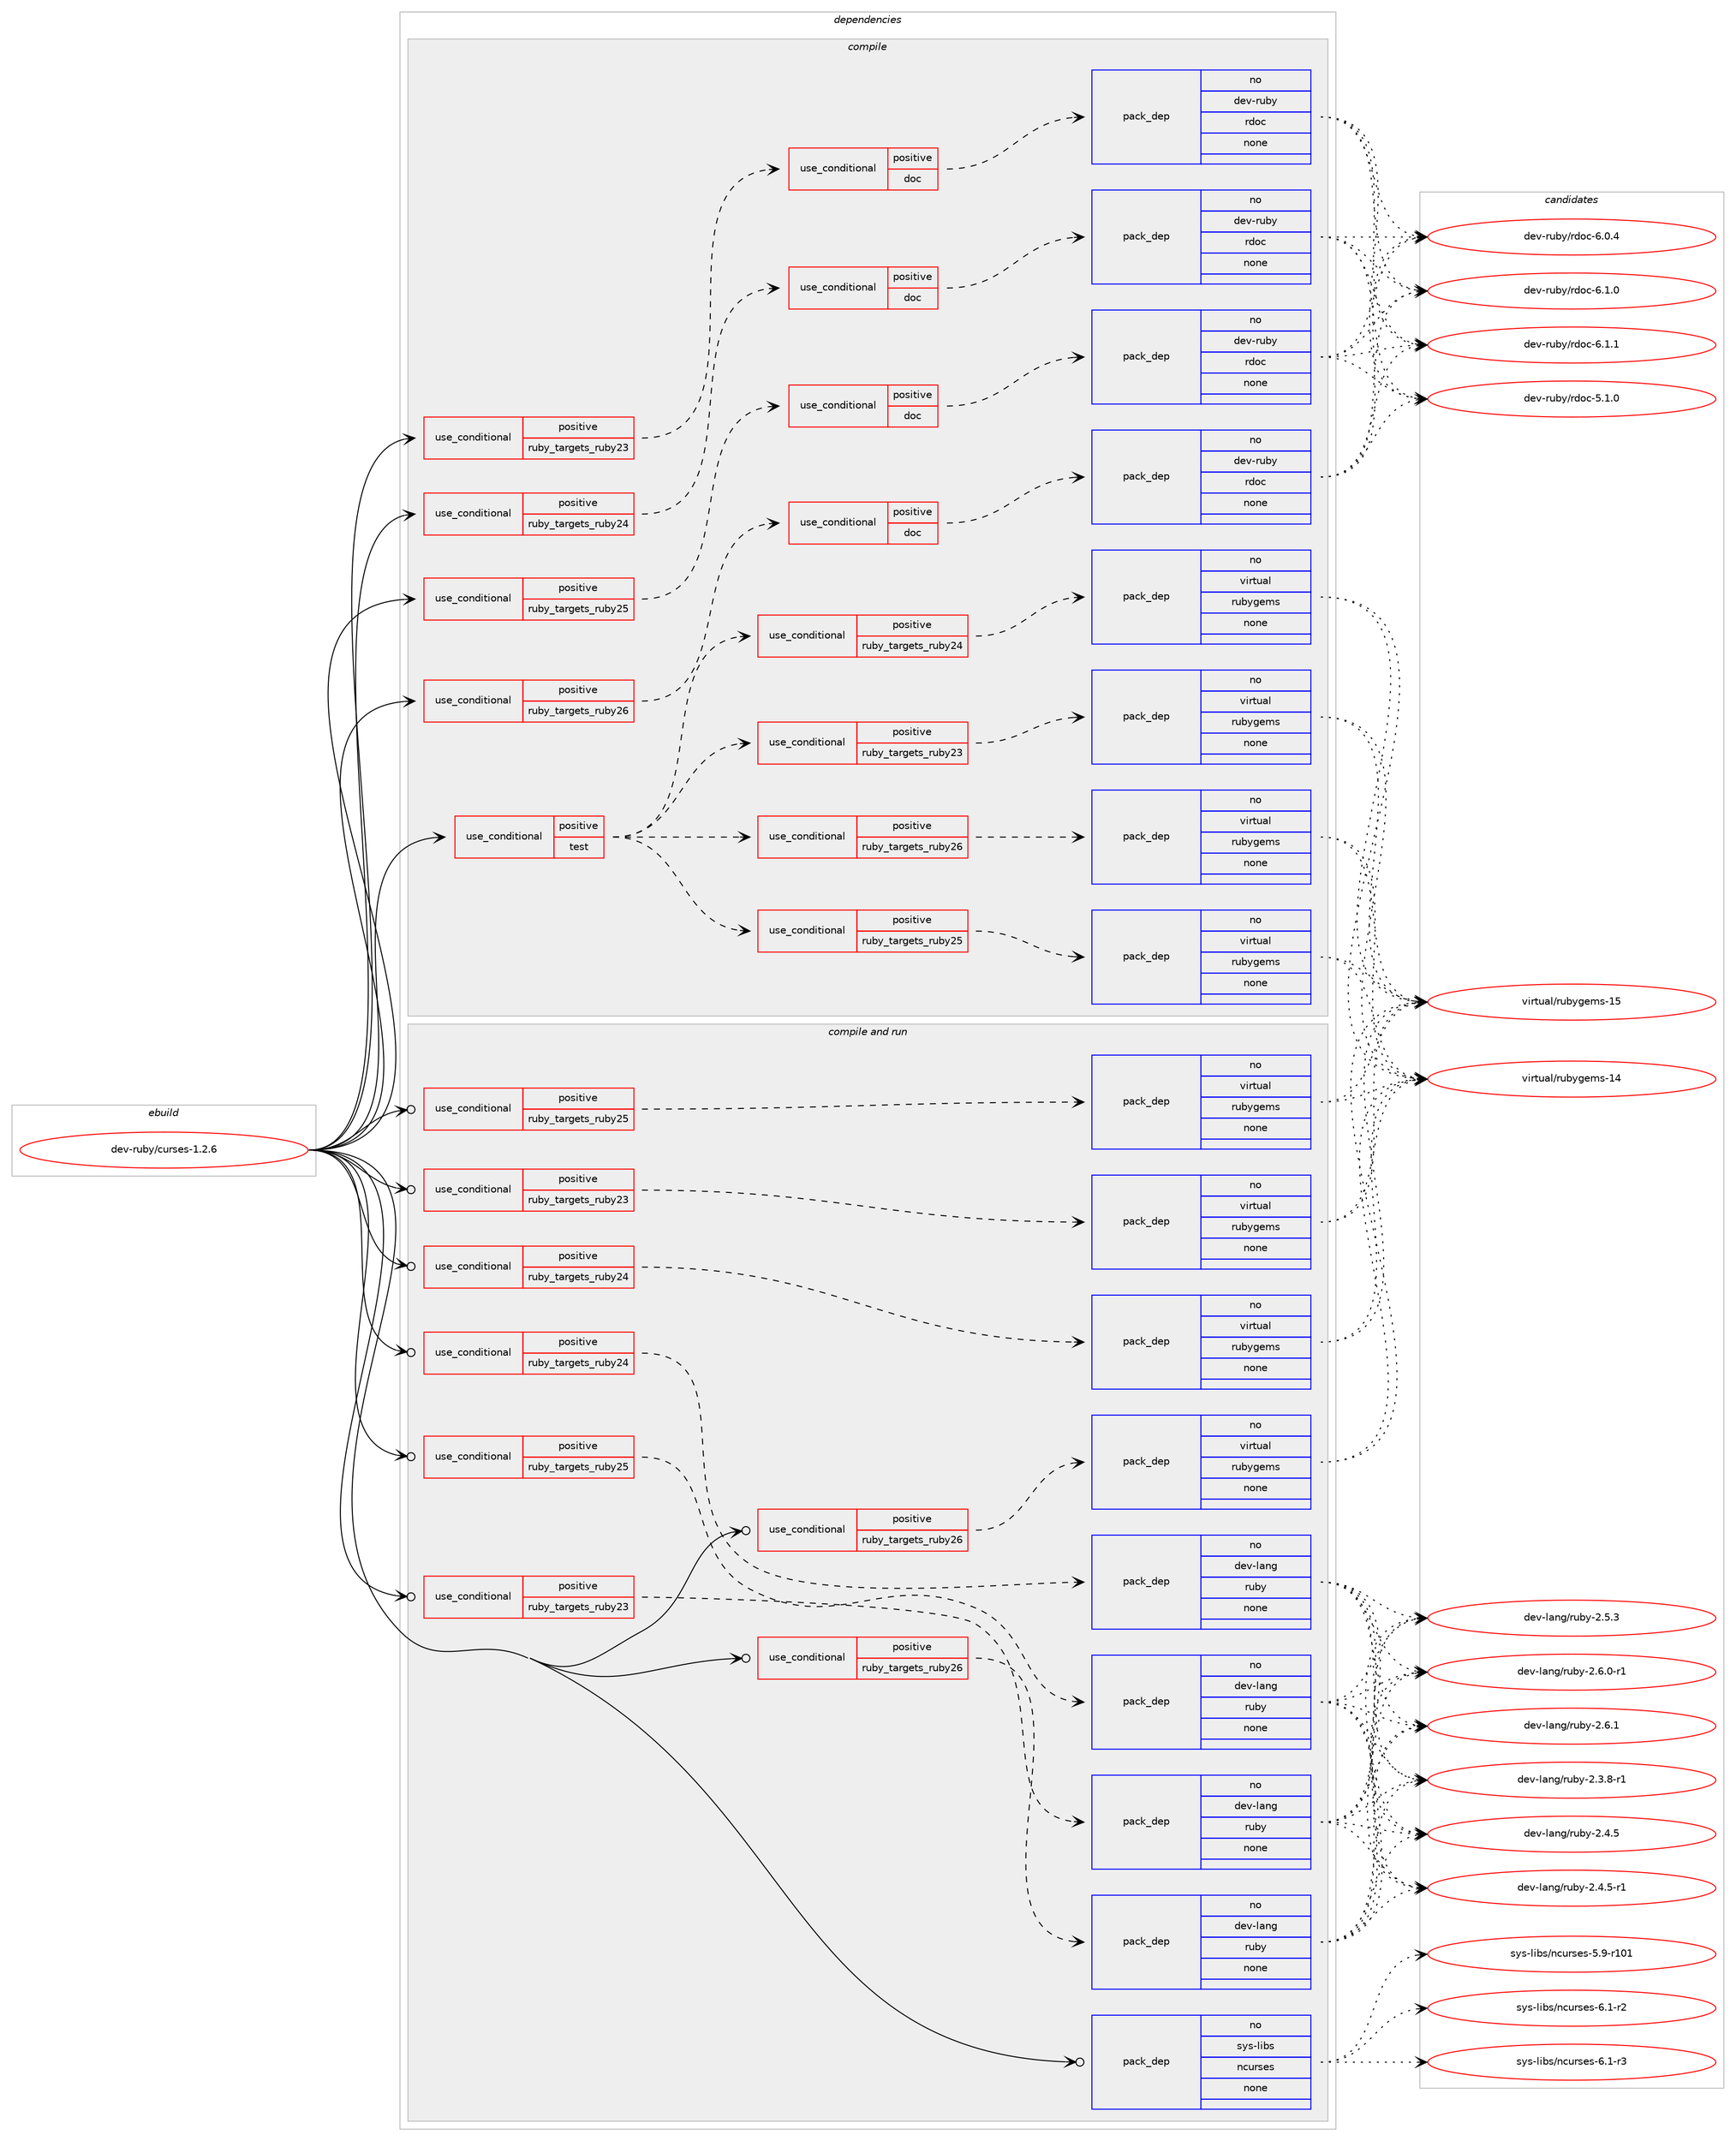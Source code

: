 digraph prolog {

# *************
# Graph options
# *************

newrank=true;
concentrate=true;
compound=true;
graph [rankdir=LR,fontname=Helvetica,fontsize=10,ranksep=1.5];#, ranksep=2.5, nodesep=0.2];
edge  [arrowhead=vee];
node  [fontname=Helvetica,fontsize=10];

# **********
# The ebuild
# **********

subgraph cluster_leftcol {
color=gray;
rank=same;
label=<<i>ebuild</i>>;
id [label="dev-ruby/curses-1.2.6", color=red, width=4, href="../dev-ruby/curses-1.2.6.svg"];
}

# ****************
# The dependencies
# ****************

subgraph cluster_midcol {
color=gray;
label=<<i>dependencies</i>>;
subgraph cluster_compile {
fillcolor="#eeeeee";
style=filled;
label=<<i>compile</i>>;
subgraph cond397567 {
dependency1489160 [label=<<TABLE BORDER="0" CELLBORDER="1" CELLSPACING="0" CELLPADDING="4"><TR><TD ROWSPAN="3" CELLPADDING="10">use_conditional</TD></TR><TR><TD>positive</TD></TR><TR><TD>ruby_targets_ruby23</TD></TR></TABLE>>, shape=none, color=red];
subgraph cond397568 {
dependency1489161 [label=<<TABLE BORDER="0" CELLBORDER="1" CELLSPACING="0" CELLPADDING="4"><TR><TD ROWSPAN="3" CELLPADDING="10">use_conditional</TD></TR><TR><TD>positive</TD></TR><TR><TD>doc</TD></TR></TABLE>>, shape=none, color=red];
subgraph pack1068149 {
dependency1489162 [label=<<TABLE BORDER="0" CELLBORDER="1" CELLSPACING="0" CELLPADDING="4" WIDTH="220"><TR><TD ROWSPAN="6" CELLPADDING="30">pack_dep</TD></TR><TR><TD WIDTH="110">no</TD></TR><TR><TD>dev-ruby</TD></TR><TR><TD>rdoc</TD></TR><TR><TD>none</TD></TR><TR><TD></TD></TR></TABLE>>, shape=none, color=blue];
}
dependency1489161:e -> dependency1489162:w [weight=20,style="dashed",arrowhead="vee"];
}
dependency1489160:e -> dependency1489161:w [weight=20,style="dashed",arrowhead="vee"];
}
id:e -> dependency1489160:w [weight=20,style="solid",arrowhead="vee"];
subgraph cond397569 {
dependency1489163 [label=<<TABLE BORDER="0" CELLBORDER="1" CELLSPACING="0" CELLPADDING="4"><TR><TD ROWSPAN="3" CELLPADDING="10">use_conditional</TD></TR><TR><TD>positive</TD></TR><TR><TD>ruby_targets_ruby24</TD></TR></TABLE>>, shape=none, color=red];
subgraph cond397570 {
dependency1489164 [label=<<TABLE BORDER="0" CELLBORDER="1" CELLSPACING="0" CELLPADDING="4"><TR><TD ROWSPAN="3" CELLPADDING="10">use_conditional</TD></TR><TR><TD>positive</TD></TR><TR><TD>doc</TD></TR></TABLE>>, shape=none, color=red];
subgraph pack1068150 {
dependency1489165 [label=<<TABLE BORDER="0" CELLBORDER="1" CELLSPACING="0" CELLPADDING="4" WIDTH="220"><TR><TD ROWSPAN="6" CELLPADDING="30">pack_dep</TD></TR><TR><TD WIDTH="110">no</TD></TR><TR><TD>dev-ruby</TD></TR><TR><TD>rdoc</TD></TR><TR><TD>none</TD></TR><TR><TD></TD></TR></TABLE>>, shape=none, color=blue];
}
dependency1489164:e -> dependency1489165:w [weight=20,style="dashed",arrowhead="vee"];
}
dependency1489163:e -> dependency1489164:w [weight=20,style="dashed",arrowhead="vee"];
}
id:e -> dependency1489163:w [weight=20,style="solid",arrowhead="vee"];
subgraph cond397571 {
dependency1489166 [label=<<TABLE BORDER="0" CELLBORDER="1" CELLSPACING="0" CELLPADDING="4"><TR><TD ROWSPAN="3" CELLPADDING="10">use_conditional</TD></TR><TR><TD>positive</TD></TR><TR><TD>ruby_targets_ruby25</TD></TR></TABLE>>, shape=none, color=red];
subgraph cond397572 {
dependency1489167 [label=<<TABLE BORDER="0" CELLBORDER="1" CELLSPACING="0" CELLPADDING="4"><TR><TD ROWSPAN="3" CELLPADDING="10">use_conditional</TD></TR><TR><TD>positive</TD></TR><TR><TD>doc</TD></TR></TABLE>>, shape=none, color=red];
subgraph pack1068151 {
dependency1489168 [label=<<TABLE BORDER="0" CELLBORDER="1" CELLSPACING="0" CELLPADDING="4" WIDTH="220"><TR><TD ROWSPAN="6" CELLPADDING="30">pack_dep</TD></TR><TR><TD WIDTH="110">no</TD></TR><TR><TD>dev-ruby</TD></TR><TR><TD>rdoc</TD></TR><TR><TD>none</TD></TR><TR><TD></TD></TR></TABLE>>, shape=none, color=blue];
}
dependency1489167:e -> dependency1489168:w [weight=20,style="dashed",arrowhead="vee"];
}
dependency1489166:e -> dependency1489167:w [weight=20,style="dashed",arrowhead="vee"];
}
id:e -> dependency1489166:w [weight=20,style="solid",arrowhead="vee"];
subgraph cond397573 {
dependency1489169 [label=<<TABLE BORDER="0" CELLBORDER="1" CELLSPACING="0" CELLPADDING="4"><TR><TD ROWSPAN="3" CELLPADDING="10">use_conditional</TD></TR><TR><TD>positive</TD></TR><TR><TD>ruby_targets_ruby26</TD></TR></TABLE>>, shape=none, color=red];
subgraph cond397574 {
dependency1489170 [label=<<TABLE BORDER="0" CELLBORDER="1" CELLSPACING="0" CELLPADDING="4"><TR><TD ROWSPAN="3" CELLPADDING="10">use_conditional</TD></TR><TR><TD>positive</TD></TR><TR><TD>doc</TD></TR></TABLE>>, shape=none, color=red];
subgraph pack1068152 {
dependency1489171 [label=<<TABLE BORDER="0" CELLBORDER="1" CELLSPACING="0" CELLPADDING="4" WIDTH="220"><TR><TD ROWSPAN="6" CELLPADDING="30">pack_dep</TD></TR><TR><TD WIDTH="110">no</TD></TR><TR><TD>dev-ruby</TD></TR><TR><TD>rdoc</TD></TR><TR><TD>none</TD></TR><TR><TD></TD></TR></TABLE>>, shape=none, color=blue];
}
dependency1489170:e -> dependency1489171:w [weight=20,style="dashed",arrowhead="vee"];
}
dependency1489169:e -> dependency1489170:w [weight=20,style="dashed",arrowhead="vee"];
}
id:e -> dependency1489169:w [weight=20,style="solid",arrowhead="vee"];
subgraph cond397575 {
dependency1489172 [label=<<TABLE BORDER="0" CELLBORDER="1" CELLSPACING="0" CELLPADDING="4"><TR><TD ROWSPAN="3" CELLPADDING="10">use_conditional</TD></TR><TR><TD>positive</TD></TR><TR><TD>test</TD></TR></TABLE>>, shape=none, color=red];
subgraph cond397576 {
dependency1489173 [label=<<TABLE BORDER="0" CELLBORDER="1" CELLSPACING="0" CELLPADDING="4"><TR><TD ROWSPAN="3" CELLPADDING="10">use_conditional</TD></TR><TR><TD>positive</TD></TR><TR><TD>ruby_targets_ruby23</TD></TR></TABLE>>, shape=none, color=red];
subgraph pack1068153 {
dependency1489174 [label=<<TABLE BORDER="0" CELLBORDER="1" CELLSPACING="0" CELLPADDING="4" WIDTH="220"><TR><TD ROWSPAN="6" CELLPADDING="30">pack_dep</TD></TR><TR><TD WIDTH="110">no</TD></TR><TR><TD>virtual</TD></TR><TR><TD>rubygems</TD></TR><TR><TD>none</TD></TR><TR><TD></TD></TR></TABLE>>, shape=none, color=blue];
}
dependency1489173:e -> dependency1489174:w [weight=20,style="dashed",arrowhead="vee"];
}
dependency1489172:e -> dependency1489173:w [weight=20,style="dashed",arrowhead="vee"];
subgraph cond397577 {
dependency1489175 [label=<<TABLE BORDER="0" CELLBORDER="1" CELLSPACING="0" CELLPADDING="4"><TR><TD ROWSPAN="3" CELLPADDING="10">use_conditional</TD></TR><TR><TD>positive</TD></TR><TR><TD>ruby_targets_ruby24</TD></TR></TABLE>>, shape=none, color=red];
subgraph pack1068154 {
dependency1489176 [label=<<TABLE BORDER="0" CELLBORDER="1" CELLSPACING="0" CELLPADDING="4" WIDTH="220"><TR><TD ROWSPAN="6" CELLPADDING="30">pack_dep</TD></TR><TR><TD WIDTH="110">no</TD></TR><TR><TD>virtual</TD></TR><TR><TD>rubygems</TD></TR><TR><TD>none</TD></TR><TR><TD></TD></TR></TABLE>>, shape=none, color=blue];
}
dependency1489175:e -> dependency1489176:w [weight=20,style="dashed",arrowhead="vee"];
}
dependency1489172:e -> dependency1489175:w [weight=20,style="dashed",arrowhead="vee"];
subgraph cond397578 {
dependency1489177 [label=<<TABLE BORDER="0" CELLBORDER="1" CELLSPACING="0" CELLPADDING="4"><TR><TD ROWSPAN="3" CELLPADDING="10">use_conditional</TD></TR><TR><TD>positive</TD></TR><TR><TD>ruby_targets_ruby25</TD></TR></TABLE>>, shape=none, color=red];
subgraph pack1068155 {
dependency1489178 [label=<<TABLE BORDER="0" CELLBORDER="1" CELLSPACING="0" CELLPADDING="4" WIDTH="220"><TR><TD ROWSPAN="6" CELLPADDING="30">pack_dep</TD></TR><TR><TD WIDTH="110">no</TD></TR><TR><TD>virtual</TD></TR><TR><TD>rubygems</TD></TR><TR><TD>none</TD></TR><TR><TD></TD></TR></TABLE>>, shape=none, color=blue];
}
dependency1489177:e -> dependency1489178:w [weight=20,style="dashed",arrowhead="vee"];
}
dependency1489172:e -> dependency1489177:w [weight=20,style="dashed",arrowhead="vee"];
subgraph cond397579 {
dependency1489179 [label=<<TABLE BORDER="0" CELLBORDER="1" CELLSPACING="0" CELLPADDING="4"><TR><TD ROWSPAN="3" CELLPADDING="10">use_conditional</TD></TR><TR><TD>positive</TD></TR><TR><TD>ruby_targets_ruby26</TD></TR></TABLE>>, shape=none, color=red];
subgraph pack1068156 {
dependency1489180 [label=<<TABLE BORDER="0" CELLBORDER="1" CELLSPACING="0" CELLPADDING="4" WIDTH="220"><TR><TD ROWSPAN="6" CELLPADDING="30">pack_dep</TD></TR><TR><TD WIDTH="110">no</TD></TR><TR><TD>virtual</TD></TR><TR><TD>rubygems</TD></TR><TR><TD>none</TD></TR><TR><TD></TD></TR></TABLE>>, shape=none, color=blue];
}
dependency1489179:e -> dependency1489180:w [weight=20,style="dashed",arrowhead="vee"];
}
dependency1489172:e -> dependency1489179:w [weight=20,style="dashed",arrowhead="vee"];
}
id:e -> dependency1489172:w [weight=20,style="solid",arrowhead="vee"];
}
subgraph cluster_compileandrun {
fillcolor="#eeeeee";
style=filled;
label=<<i>compile and run</i>>;
subgraph cond397580 {
dependency1489181 [label=<<TABLE BORDER="0" CELLBORDER="1" CELLSPACING="0" CELLPADDING="4"><TR><TD ROWSPAN="3" CELLPADDING="10">use_conditional</TD></TR><TR><TD>positive</TD></TR><TR><TD>ruby_targets_ruby23</TD></TR></TABLE>>, shape=none, color=red];
subgraph pack1068157 {
dependency1489182 [label=<<TABLE BORDER="0" CELLBORDER="1" CELLSPACING="0" CELLPADDING="4" WIDTH="220"><TR><TD ROWSPAN="6" CELLPADDING="30">pack_dep</TD></TR><TR><TD WIDTH="110">no</TD></TR><TR><TD>dev-lang</TD></TR><TR><TD>ruby</TD></TR><TR><TD>none</TD></TR><TR><TD></TD></TR></TABLE>>, shape=none, color=blue];
}
dependency1489181:e -> dependency1489182:w [weight=20,style="dashed",arrowhead="vee"];
}
id:e -> dependency1489181:w [weight=20,style="solid",arrowhead="odotvee"];
subgraph cond397581 {
dependency1489183 [label=<<TABLE BORDER="0" CELLBORDER="1" CELLSPACING="0" CELLPADDING="4"><TR><TD ROWSPAN="3" CELLPADDING="10">use_conditional</TD></TR><TR><TD>positive</TD></TR><TR><TD>ruby_targets_ruby23</TD></TR></TABLE>>, shape=none, color=red];
subgraph pack1068158 {
dependency1489184 [label=<<TABLE BORDER="0" CELLBORDER="1" CELLSPACING="0" CELLPADDING="4" WIDTH="220"><TR><TD ROWSPAN="6" CELLPADDING="30">pack_dep</TD></TR><TR><TD WIDTH="110">no</TD></TR><TR><TD>virtual</TD></TR><TR><TD>rubygems</TD></TR><TR><TD>none</TD></TR><TR><TD></TD></TR></TABLE>>, shape=none, color=blue];
}
dependency1489183:e -> dependency1489184:w [weight=20,style="dashed",arrowhead="vee"];
}
id:e -> dependency1489183:w [weight=20,style="solid",arrowhead="odotvee"];
subgraph cond397582 {
dependency1489185 [label=<<TABLE BORDER="0" CELLBORDER="1" CELLSPACING="0" CELLPADDING="4"><TR><TD ROWSPAN="3" CELLPADDING="10">use_conditional</TD></TR><TR><TD>positive</TD></TR><TR><TD>ruby_targets_ruby24</TD></TR></TABLE>>, shape=none, color=red];
subgraph pack1068159 {
dependency1489186 [label=<<TABLE BORDER="0" CELLBORDER="1" CELLSPACING="0" CELLPADDING="4" WIDTH="220"><TR><TD ROWSPAN="6" CELLPADDING="30">pack_dep</TD></TR><TR><TD WIDTH="110">no</TD></TR><TR><TD>dev-lang</TD></TR><TR><TD>ruby</TD></TR><TR><TD>none</TD></TR><TR><TD></TD></TR></TABLE>>, shape=none, color=blue];
}
dependency1489185:e -> dependency1489186:w [weight=20,style="dashed",arrowhead="vee"];
}
id:e -> dependency1489185:w [weight=20,style="solid",arrowhead="odotvee"];
subgraph cond397583 {
dependency1489187 [label=<<TABLE BORDER="0" CELLBORDER="1" CELLSPACING="0" CELLPADDING="4"><TR><TD ROWSPAN="3" CELLPADDING="10">use_conditional</TD></TR><TR><TD>positive</TD></TR><TR><TD>ruby_targets_ruby24</TD></TR></TABLE>>, shape=none, color=red];
subgraph pack1068160 {
dependency1489188 [label=<<TABLE BORDER="0" CELLBORDER="1" CELLSPACING="0" CELLPADDING="4" WIDTH="220"><TR><TD ROWSPAN="6" CELLPADDING="30">pack_dep</TD></TR><TR><TD WIDTH="110">no</TD></TR><TR><TD>virtual</TD></TR><TR><TD>rubygems</TD></TR><TR><TD>none</TD></TR><TR><TD></TD></TR></TABLE>>, shape=none, color=blue];
}
dependency1489187:e -> dependency1489188:w [weight=20,style="dashed",arrowhead="vee"];
}
id:e -> dependency1489187:w [weight=20,style="solid",arrowhead="odotvee"];
subgraph cond397584 {
dependency1489189 [label=<<TABLE BORDER="0" CELLBORDER="1" CELLSPACING="0" CELLPADDING="4"><TR><TD ROWSPAN="3" CELLPADDING="10">use_conditional</TD></TR><TR><TD>positive</TD></TR><TR><TD>ruby_targets_ruby25</TD></TR></TABLE>>, shape=none, color=red];
subgraph pack1068161 {
dependency1489190 [label=<<TABLE BORDER="0" CELLBORDER="1" CELLSPACING="0" CELLPADDING="4" WIDTH="220"><TR><TD ROWSPAN="6" CELLPADDING="30">pack_dep</TD></TR><TR><TD WIDTH="110">no</TD></TR><TR><TD>dev-lang</TD></TR><TR><TD>ruby</TD></TR><TR><TD>none</TD></TR><TR><TD></TD></TR></TABLE>>, shape=none, color=blue];
}
dependency1489189:e -> dependency1489190:w [weight=20,style="dashed",arrowhead="vee"];
}
id:e -> dependency1489189:w [weight=20,style="solid",arrowhead="odotvee"];
subgraph cond397585 {
dependency1489191 [label=<<TABLE BORDER="0" CELLBORDER="1" CELLSPACING="0" CELLPADDING="4"><TR><TD ROWSPAN="3" CELLPADDING="10">use_conditional</TD></TR><TR><TD>positive</TD></TR><TR><TD>ruby_targets_ruby25</TD></TR></TABLE>>, shape=none, color=red];
subgraph pack1068162 {
dependency1489192 [label=<<TABLE BORDER="0" CELLBORDER="1" CELLSPACING="0" CELLPADDING="4" WIDTH="220"><TR><TD ROWSPAN="6" CELLPADDING="30">pack_dep</TD></TR><TR><TD WIDTH="110">no</TD></TR><TR><TD>virtual</TD></TR><TR><TD>rubygems</TD></TR><TR><TD>none</TD></TR><TR><TD></TD></TR></TABLE>>, shape=none, color=blue];
}
dependency1489191:e -> dependency1489192:w [weight=20,style="dashed",arrowhead="vee"];
}
id:e -> dependency1489191:w [weight=20,style="solid",arrowhead="odotvee"];
subgraph cond397586 {
dependency1489193 [label=<<TABLE BORDER="0" CELLBORDER="1" CELLSPACING="0" CELLPADDING="4"><TR><TD ROWSPAN="3" CELLPADDING="10">use_conditional</TD></TR><TR><TD>positive</TD></TR><TR><TD>ruby_targets_ruby26</TD></TR></TABLE>>, shape=none, color=red];
subgraph pack1068163 {
dependency1489194 [label=<<TABLE BORDER="0" CELLBORDER="1" CELLSPACING="0" CELLPADDING="4" WIDTH="220"><TR><TD ROWSPAN="6" CELLPADDING="30">pack_dep</TD></TR><TR><TD WIDTH="110">no</TD></TR><TR><TD>dev-lang</TD></TR><TR><TD>ruby</TD></TR><TR><TD>none</TD></TR><TR><TD></TD></TR></TABLE>>, shape=none, color=blue];
}
dependency1489193:e -> dependency1489194:w [weight=20,style="dashed",arrowhead="vee"];
}
id:e -> dependency1489193:w [weight=20,style="solid",arrowhead="odotvee"];
subgraph cond397587 {
dependency1489195 [label=<<TABLE BORDER="0" CELLBORDER="1" CELLSPACING="0" CELLPADDING="4"><TR><TD ROWSPAN="3" CELLPADDING="10">use_conditional</TD></TR><TR><TD>positive</TD></TR><TR><TD>ruby_targets_ruby26</TD></TR></TABLE>>, shape=none, color=red];
subgraph pack1068164 {
dependency1489196 [label=<<TABLE BORDER="0" CELLBORDER="1" CELLSPACING="0" CELLPADDING="4" WIDTH="220"><TR><TD ROWSPAN="6" CELLPADDING="30">pack_dep</TD></TR><TR><TD WIDTH="110">no</TD></TR><TR><TD>virtual</TD></TR><TR><TD>rubygems</TD></TR><TR><TD>none</TD></TR><TR><TD></TD></TR></TABLE>>, shape=none, color=blue];
}
dependency1489195:e -> dependency1489196:w [weight=20,style="dashed",arrowhead="vee"];
}
id:e -> dependency1489195:w [weight=20,style="solid",arrowhead="odotvee"];
subgraph pack1068165 {
dependency1489197 [label=<<TABLE BORDER="0" CELLBORDER="1" CELLSPACING="0" CELLPADDING="4" WIDTH="220"><TR><TD ROWSPAN="6" CELLPADDING="30">pack_dep</TD></TR><TR><TD WIDTH="110">no</TD></TR><TR><TD>sys-libs</TD></TR><TR><TD>ncurses</TD></TR><TR><TD>none</TD></TR><TR><TD></TD></TR></TABLE>>, shape=none, color=blue];
}
id:e -> dependency1489197:w [weight=20,style="solid",arrowhead="odotvee"];
}
subgraph cluster_run {
fillcolor="#eeeeee";
style=filled;
label=<<i>run</i>>;
}
}

# **************
# The candidates
# **************

subgraph cluster_choices {
rank=same;
color=gray;
label=<<i>candidates</i>>;

subgraph choice1068149 {
color=black;
nodesep=1;
choice10010111845114117981214711410011199455346494648 [label="dev-ruby/rdoc-5.1.0", color=red, width=4,href="../dev-ruby/rdoc-5.1.0.svg"];
choice10010111845114117981214711410011199455446484652 [label="dev-ruby/rdoc-6.0.4", color=red, width=4,href="../dev-ruby/rdoc-6.0.4.svg"];
choice10010111845114117981214711410011199455446494648 [label="dev-ruby/rdoc-6.1.0", color=red, width=4,href="../dev-ruby/rdoc-6.1.0.svg"];
choice10010111845114117981214711410011199455446494649 [label="dev-ruby/rdoc-6.1.1", color=red, width=4,href="../dev-ruby/rdoc-6.1.1.svg"];
dependency1489162:e -> choice10010111845114117981214711410011199455346494648:w [style=dotted,weight="100"];
dependency1489162:e -> choice10010111845114117981214711410011199455446484652:w [style=dotted,weight="100"];
dependency1489162:e -> choice10010111845114117981214711410011199455446494648:w [style=dotted,weight="100"];
dependency1489162:e -> choice10010111845114117981214711410011199455446494649:w [style=dotted,weight="100"];
}
subgraph choice1068150 {
color=black;
nodesep=1;
choice10010111845114117981214711410011199455346494648 [label="dev-ruby/rdoc-5.1.0", color=red, width=4,href="../dev-ruby/rdoc-5.1.0.svg"];
choice10010111845114117981214711410011199455446484652 [label="dev-ruby/rdoc-6.0.4", color=red, width=4,href="../dev-ruby/rdoc-6.0.4.svg"];
choice10010111845114117981214711410011199455446494648 [label="dev-ruby/rdoc-6.1.0", color=red, width=4,href="../dev-ruby/rdoc-6.1.0.svg"];
choice10010111845114117981214711410011199455446494649 [label="dev-ruby/rdoc-6.1.1", color=red, width=4,href="../dev-ruby/rdoc-6.1.1.svg"];
dependency1489165:e -> choice10010111845114117981214711410011199455346494648:w [style=dotted,weight="100"];
dependency1489165:e -> choice10010111845114117981214711410011199455446484652:w [style=dotted,weight="100"];
dependency1489165:e -> choice10010111845114117981214711410011199455446494648:w [style=dotted,weight="100"];
dependency1489165:e -> choice10010111845114117981214711410011199455446494649:w [style=dotted,weight="100"];
}
subgraph choice1068151 {
color=black;
nodesep=1;
choice10010111845114117981214711410011199455346494648 [label="dev-ruby/rdoc-5.1.0", color=red, width=4,href="../dev-ruby/rdoc-5.1.0.svg"];
choice10010111845114117981214711410011199455446484652 [label="dev-ruby/rdoc-6.0.4", color=red, width=4,href="../dev-ruby/rdoc-6.0.4.svg"];
choice10010111845114117981214711410011199455446494648 [label="dev-ruby/rdoc-6.1.0", color=red, width=4,href="../dev-ruby/rdoc-6.1.0.svg"];
choice10010111845114117981214711410011199455446494649 [label="dev-ruby/rdoc-6.1.1", color=red, width=4,href="../dev-ruby/rdoc-6.1.1.svg"];
dependency1489168:e -> choice10010111845114117981214711410011199455346494648:w [style=dotted,weight="100"];
dependency1489168:e -> choice10010111845114117981214711410011199455446484652:w [style=dotted,weight="100"];
dependency1489168:e -> choice10010111845114117981214711410011199455446494648:w [style=dotted,weight="100"];
dependency1489168:e -> choice10010111845114117981214711410011199455446494649:w [style=dotted,weight="100"];
}
subgraph choice1068152 {
color=black;
nodesep=1;
choice10010111845114117981214711410011199455346494648 [label="dev-ruby/rdoc-5.1.0", color=red, width=4,href="../dev-ruby/rdoc-5.1.0.svg"];
choice10010111845114117981214711410011199455446484652 [label="dev-ruby/rdoc-6.0.4", color=red, width=4,href="../dev-ruby/rdoc-6.0.4.svg"];
choice10010111845114117981214711410011199455446494648 [label="dev-ruby/rdoc-6.1.0", color=red, width=4,href="../dev-ruby/rdoc-6.1.0.svg"];
choice10010111845114117981214711410011199455446494649 [label="dev-ruby/rdoc-6.1.1", color=red, width=4,href="../dev-ruby/rdoc-6.1.1.svg"];
dependency1489171:e -> choice10010111845114117981214711410011199455346494648:w [style=dotted,weight="100"];
dependency1489171:e -> choice10010111845114117981214711410011199455446484652:w [style=dotted,weight="100"];
dependency1489171:e -> choice10010111845114117981214711410011199455446494648:w [style=dotted,weight="100"];
dependency1489171:e -> choice10010111845114117981214711410011199455446494649:w [style=dotted,weight="100"];
}
subgraph choice1068153 {
color=black;
nodesep=1;
choice118105114116117971084711411798121103101109115454952 [label="virtual/rubygems-14", color=red, width=4,href="../virtual/rubygems-14.svg"];
choice118105114116117971084711411798121103101109115454953 [label="virtual/rubygems-15", color=red, width=4,href="../virtual/rubygems-15.svg"];
dependency1489174:e -> choice118105114116117971084711411798121103101109115454952:w [style=dotted,weight="100"];
dependency1489174:e -> choice118105114116117971084711411798121103101109115454953:w [style=dotted,weight="100"];
}
subgraph choice1068154 {
color=black;
nodesep=1;
choice118105114116117971084711411798121103101109115454952 [label="virtual/rubygems-14", color=red, width=4,href="../virtual/rubygems-14.svg"];
choice118105114116117971084711411798121103101109115454953 [label="virtual/rubygems-15", color=red, width=4,href="../virtual/rubygems-15.svg"];
dependency1489176:e -> choice118105114116117971084711411798121103101109115454952:w [style=dotted,weight="100"];
dependency1489176:e -> choice118105114116117971084711411798121103101109115454953:w [style=dotted,weight="100"];
}
subgraph choice1068155 {
color=black;
nodesep=1;
choice118105114116117971084711411798121103101109115454952 [label="virtual/rubygems-14", color=red, width=4,href="../virtual/rubygems-14.svg"];
choice118105114116117971084711411798121103101109115454953 [label="virtual/rubygems-15", color=red, width=4,href="../virtual/rubygems-15.svg"];
dependency1489178:e -> choice118105114116117971084711411798121103101109115454952:w [style=dotted,weight="100"];
dependency1489178:e -> choice118105114116117971084711411798121103101109115454953:w [style=dotted,weight="100"];
}
subgraph choice1068156 {
color=black;
nodesep=1;
choice118105114116117971084711411798121103101109115454952 [label="virtual/rubygems-14", color=red, width=4,href="../virtual/rubygems-14.svg"];
choice118105114116117971084711411798121103101109115454953 [label="virtual/rubygems-15", color=red, width=4,href="../virtual/rubygems-15.svg"];
dependency1489180:e -> choice118105114116117971084711411798121103101109115454952:w [style=dotted,weight="100"];
dependency1489180:e -> choice118105114116117971084711411798121103101109115454953:w [style=dotted,weight="100"];
}
subgraph choice1068157 {
color=black;
nodesep=1;
choice100101118451089711010347114117981214550465146564511449 [label="dev-lang/ruby-2.3.8-r1", color=red, width=4,href="../dev-lang/ruby-2.3.8-r1.svg"];
choice10010111845108971101034711411798121455046524653 [label="dev-lang/ruby-2.4.5", color=red, width=4,href="../dev-lang/ruby-2.4.5.svg"];
choice100101118451089711010347114117981214550465246534511449 [label="dev-lang/ruby-2.4.5-r1", color=red, width=4,href="../dev-lang/ruby-2.4.5-r1.svg"];
choice10010111845108971101034711411798121455046534651 [label="dev-lang/ruby-2.5.3", color=red, width=4,href="../dev-lang/ruby-2.5.3.svg"];
choice100101118451089711010347114117981214550465446484511449 [label="dev-lang/ruby-2.6.0-r1", color=red, width=4,href="../dev-lang/ruby-2.6.0-r1.svg"];
choice10010111845108971101034711411798121455046544649 [label="dev-lang/ruby-2.6.1", color=red, width=4,href="../dev-lang/ruby-2.6.1.svg"];
dependency1489182:e -> choice100101118451089711010347114117981214550465146564511449:w [style=dotted,weight="100"];
dependency1489182:e -> choice10010111845108971101034711411798121455046524653:w [style=dotted,weight="100"];
dependency1489182:e -> choice100101118451089711010347114117981214550465246534511449:w [style=dotted,weight="100"];
dependency1489182:e -> choice10010111845108971101034711411798121455046534651:w [style=dotted,weight="100"];
dependency1489182:e -> choice100101118451089711010347114117981214550465446484511449:w [style=dotted,weight="100"];
dependency1489182:e -> choice10010111845108971101034711411798121455046544649:w [style=dotted,weight="100"];
}
subgraph choice1068158 {
color=black;
nodesep=1;
choice118105114116117971084711411798121103101109115454952 [label="virtual/rubygems-14", color=red, width=4,href="../virtual/rubygems-14.svg"];
choice118105114116117971084711411798121103101109115454953 [label="virtual/rubygems-15", color=red, width=4,href="../virtual/rubygems-15.svg"];
dependency1489184:e -> choice118105114116117971084711411798121103101109115454952:w [style=dotted,weight="100"];
dependency1489184:e -> choice118105114116117971084711411798121103101109115454953:w [style=dotted,weight="100"];
}
subgraph choice1068159 {
color=black;
nodesep=1;
choice100101118451089711010347114117981214550465146564511449 [label="dev-lang/ruby-2.3.8-r1", color=red, width=4,href="../dev-lang/ruby-2.3.8-r1.svg"];
choice10010111845108971101034711411798121455046524653 [label="dev-lang/ruby-2.4.5", color=red, width=4,href="../dev-lang/ruby-2.4.5.svg"];
choice100101118451089711010347114117981214550465246534511449 [label="dev-lang/ruby-2.4.5-r1", color=red, width=4,href="../dev-lang/ruby-2.4.5-r1.svg"];
choice10010111845108971101034711411798121455046534651 [label="dev-lang/ruby-2.5.3", color=red, width=4,href="../dev-lang/ruby-2.5.3.svg"];
choice100101118451089711010347114117981214550465446484511449 [label="dev-lang/ruby-2.6.0-r1", color=red, width=4,href="../dev-lang/ruby-2.6.0-r1.svg"];
choice10010111845108971101034711411798121455046544649 [label="dev-lang/ruby-2.6.1", color=red, width=4,href="../dev-lang/ruby-2.6.1.svg"];
dependency1489186:e -> choice100101118451089711010347114117981214550465146564511449:w [style=dotted,weight="100"];
dependency1489186:e -> choice10010111845108971101034711411798121455046524653:w [style=dotted,weight="100"];
dependency1489186:e -> choice100101118451089711010347114117981214550465246534511449:w [style=dotted,weight="100"];
dependency1489186:e -> choice10010111845108971101034711411798121455046534651:w [style=dotted,weight="100"];
dependency1489186:e -> choice100101118451089711010347114117981214550465446484511449:w [style=dotted,weight="100"];
dependency1489186:e -> choice10010111845108971101034711411798121455046544649:w [style=dotted,weight="100"];
}
subgraph choice1068160 {
color=black;
nodesep=1;
choice118105114116117971084711411798121103101109115454952 [label="virtual/rubygems-14", color=red, width=4,href="../virtual/rubygems-14.svg"];
choice118105114116117971084711411798121103101109115454953 [label="virtual/rubygems-15", color=red, width=4,href="../virtual/rubygems-15.svg"];
dependency1489188:e -> choice118105114116117971084711411798121103101109115454952:w [style=dotted,weight="100"];
dependency1489188:e -> choice118105114116117971084711411798121103101109115454953:w [style=dotted,weight="100"];
}
subgraph choice1068161 {
color=black;
nodesep=1;
choice100101118451089711010347114117981214550465146564511449 [label="dev-lang/ruby-2.3.8-r1", color=red, width=4,href="../dev-lang/ruby-2.3.8-r1.svg"];
choice10010111845108971101034711411798121455046524653 [label="dev-lang/ruby-2.4.5", color=red, width=4,href="../dev-lang/ruby-2.4.5.svg"];
choice100101118451089711010347114117981214550465246534511449 [label="dev-lang/ruby-2.4.5-r1", color=red, width=4,href="../dev-lang/ruby-2.4.5-r1.svg"];
choice10010111845108971101034711411798121455046534651 [label="dev-lang/ruby-2.5.3", color=red, width=4,href="../dev-lang/ruby-2.5.3.svg"];
choice100101118451089711010347114117981214550465446484511449 [label="dev-lang/ruby-2.6.0-r1", color=red, width=4,href="../dev-lang/ruby-2.6.0-r1.svg"];
choice10010111845108971101034711411798121455046544649 [label="dev-lang/ruby-2.6.1", color=red, width=4,href="../dev-lang/ruby-2.6.1.svg"];
dependency1489190:e -> choice100101118451089711010347114117981214550465146564511449:w [style=dotted,weight="100"];
dependency1489190:e -> choice10010111845108971101034711411798121455046524653:w [style=dotted,weight="100"];
dependency1489190:e -> choice100101118451089711010347114117981214550465246534511449:w [style=dotted,weight="100"];
dependency1489190:e -> choice10010111845108971101034711411798121455046534651:w [style=dotted,weight="100"];
dependency1489190:e -> choice100101118451089711010347114117981214550465446484511449:w [style=dotted,weight="100"];
dependency1489190:e -> choice10010111845108971101034711411798121455046544649:w [style=dotted,weight="100"];
}
subgraph choice1068162 {
color=black;
nodesep=1;
choice118105114116117971084711411798121103101109115454952 [label="virtual/rubygems-14", color=red, width=4,href="../virtual/rubygems-14.svg"];
choice118105114116117971084711411798121103101109115454953 [label="virtual/rubygems-15", color=red, width=4,href="../virtual/rubygems-15.svg"];
dependency1489192:e -> choice118105114116117971084711411798121103101109115454952:w [style=dotted,weight="100"];
dependency1489192:e -> choice118105114116117971084711411798121103101109115454953:w [style=dotted,weight="100"];
}
subgraph choice1068163 {
color=black;
nodesep=1;
choice100101118451089711010347114117981214550465146564511449 [label="dev-lang/ruby-2.3.8-r1", color=red, width=4,href="../dev-lang/ruby-2.3.8-r1.svg"];
choice10010111845108971101034711411798121455046524653 [label="dev-lang/ruby-2.4.5", color=red, width=4,href="../dev-lang/ruby-2.4.5.svg"];
choice100101118451089711010347114117981214550465246534511449 [label="dev-lang/ruby-2.4.5-r1", color=red, width=4,href="../dev-lang/ruby-2.4.5-r1.svg"];
choice10010111845108971101034711411798121455046534651 [label="dev-lang/ruby-2.5.3", color=red, width=4,href="../dev-lang/ruby-2.5.3.svg"];
choice100101118451089711010347114117981214550465446484511449 [label="dev-lang/ruby-2.6.0-r1", color=red, width=4,href="../dev-lang/ruby-2.6.0-r1.svg"];
choice10010111845108971101034711411798121455046544649 [label="dev-lang/ruby-2.6.1", color=red, width=4,href="../dev-lang/ruby-2.6.1.svg"];
dependency1489194:e -> choice100101118451089711010347114117981214550465146564511449:w [style=dotted,weight="100"];
dependency1489194:e -> choice10010111845108971101034711411798121455046524653:w [style=dotted,weight="100"];
dependency1489194:e -> choice100101118451089711010347114117981214550465246534511449:w [style=dotted,weight="100"];
dependency1489194:e -> choice10010111845108971101034711411798121455046534651:w [style=dotted,weight="100"];
dependency1489194:e -> choice100101118451089711010347114117981214550465446484511449:w [style=dotted,weight="100"];
dependency1489194:e -> choice10010111845108971101034711411798121455046544649:w [style=dotted,weight="100"];
}
subgraph choice1068164 {
color=black;
nodesep=1;
choice118105114116117971084711411798121103101109115454952 [label="virtual/rubygems-14", color=red, width=4,href="../virtual/rubygems-14.svg"];
choice118105114116117971084711411798121103101109115454953 [label="virtual/rubygems-15", color=red, width=4,href="../virtual/rubygems-15.svg"];
dependency1489196:e -> choice118105114116117971084711411798121103101109115454952:w [style=dotted,weight="100"];
dependency1489196:e -> choice118105114116117971084711411798121103101109115454953:w [style=dotted,weight="100"];
}
subgraph choice1068165 {
color=black;
nodesep=1;
choice115121115451081059811547110991171141151011154553465745114494849 [label="sys-libs/ncurses-5.9-r101", color=red, width=4,href="../sys-libs/ncurses-5.9-r101.svg"];
choice11512111545108105981154711099117114115101115455446494511450 [label="sys-libs/ncurses-6.1-r2", color=red, width=4,href="../sys-libs/ncurses-6.1-r2.svg"];
choice11512111545108105981154711099117114115101115455446494511451 [label="sys-libs/ncurses-6.1-r3", color=red, width=4,href="../sys-libs/ncurses-6.1-r3.svg"];
dependency1489197:e -> choice115121115451081059811547110991171141151011154553465745114494849:w [style=dotted,weight="100"];
dependency1489197:e -> choice11512111545108105981154711099117114115101115455446494511450:w [style=dotted,weight="100"];
dependency1489197:e -> choice11512111545108105981154711099117114115101115455446494511451:w [style=dotted,weight="100"];
}
}

}

